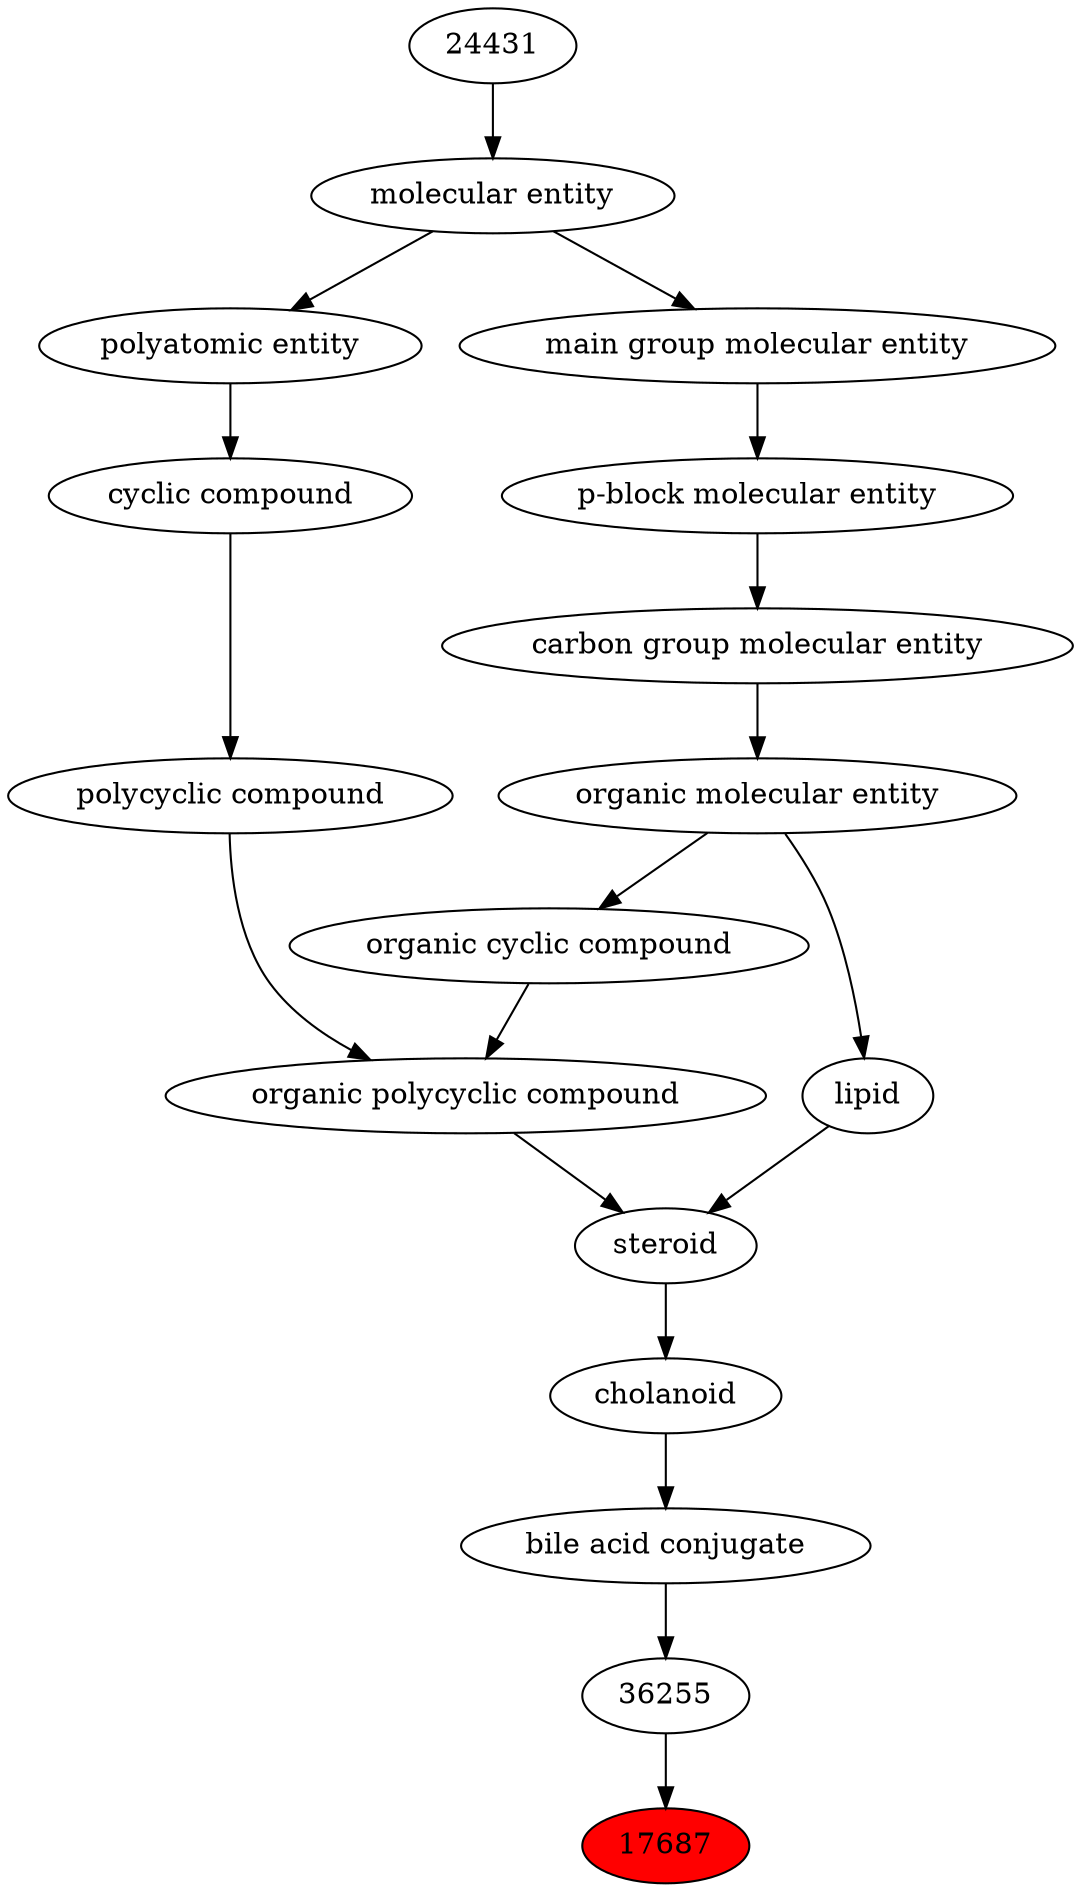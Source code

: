 digraph tree{ 
17687 [label="17687" fillcolor=red style=filled]
36255 -> 17687
36255 [label="36255"]
36249 -> 36255
36249 [label="bile acid conjugate"]
36078 -> 36249
36078 [label="cholanoid"]
35341 -> 36078
35341 [label="steroid"]
51958 -> 35341
18059 -> 35341
51958 [label="organic polycyclic compound"]
33832 -> 51958
33635 -> 51958
18059 [label="lipid"]
50860 -> 18059
33832 [label="organic cyclic compound"]
50860 -> 33832
33635 [label="polycyclic compound"]
33595 -> 33635
50860 [label="organic molecular entity"]
33582 -> 50860
33595 [label="cyclic compound"]
36357 -> 33595
33582 [label="carbon group molecular entity"]
33675 -> 33582
36357 [label="polyatomic entity"]
23367 -> 36357
33675 [label="p-block molecular entity"]
33579 -> 33675
23367 [label="molecular entity"]
24431 -> 23367
33579 [label="main group molecular entity"]
23367 -> 33579
24431 [label="24431"]
}